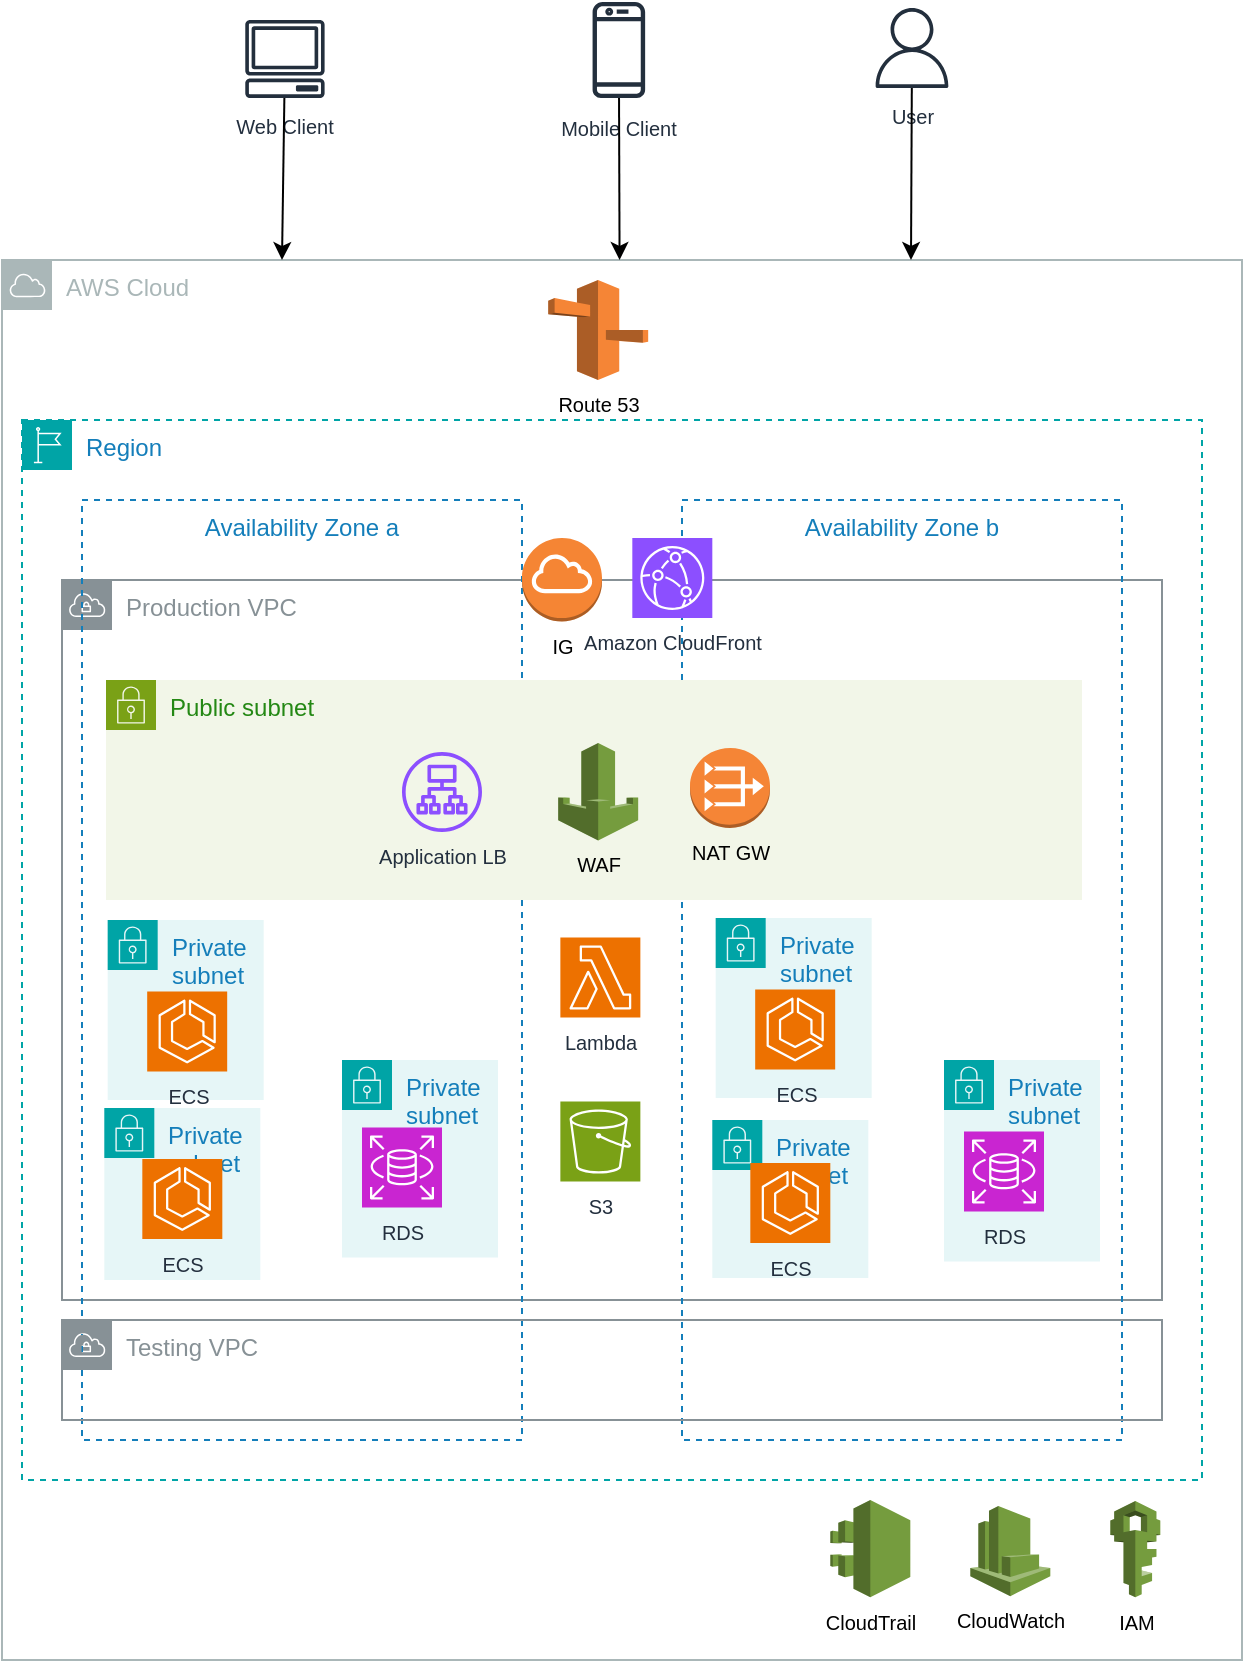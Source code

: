 <mxfile version="26.0.9" pages="2">
  <diagram name="Basic Design" id="5G_0qOwVpR6N4nbpUTHd">
    <mxGraphModel dx="857" dy="455" grid="1" gridSize="10" guides="1" tooltips="1" connect="1" arrows="1" fold="1" page="1" pageScale="1" pageWidth="827" pageHeight="1169" math="0" shadow="0">
      <root>
        <mxCell id="oNuZaTdP7KxwaS3hmppc-0" />
        <mxCell id="oNuZaTdP7KxwaS3hmppc-1" parent="oNuZaTdP7KxwaS3hmppc-0" />
        <mxCell id="oNuZaTdP7KxwaS3hmppc-39" value="AWS Cloud" style="sketch=0;outlineConnect=0;gradientColor=none;html=1;whiteSpace=wrap;fontSize=12;fontStyle=0;shape=mxgraph.aws4.group;grIcon=mxgraph.aws4.group_aws_cloud;strokeColor=#AAB7B8;fillColor=none;verticalAlign=top;align=left;spacingLeft=30;fontColor=#AAB7B8;dashed=0;" parent="oNuZaTdP7KxwaS3hmppc-1" vertex="1">
          <mxGeometry x="70" y="360" width="620" height="700" as="geometry" />
        </mxCell>
        <mxCell id="NRptelGG9SxiEdhYpK35-46" value="Production VPC" style="sketch=0;outlineConnect=0;gradientColor=none;html=1;whiteSpace=wrap;fontSize=12;fontStyle=0;shape=mxgraph.aws4.group;grIcon=mxgraph.aws4.group_vpc;strokeColor=#879196;fillColor=none;verticalAlign=top;align=left;spacingLeft=30;fontColor=#879196;dashed=0;" parent="oNuZaTdP7KxwaS3hmppc-1" vertex="1">
          <mxGeometry x="100" y="520" width="550" height="360" as="geometry" />
        </mxCell>
        <mxCell id="NRptelGG9SxiEdhYpK35-32" value="Availability Zone b" style="fillColor=none;strokeColor=#147EBA;dashed=1;verticalAlign=top;fontStyle=0;fontColor=#147EBA;whiteSpace=wrap;html=1;" parent="oNuZaTdP7KxwaS3hmppc-1" vertex="1">
          <mxGeometry x="410" y="480" width="220" height="470" as="geometry" />
        </mxCell>
        <mxCell id="NRptelGG9SxiEdhYpK35-16" value="Availability Zone a" style="fillColor=none;strokeColor=#147EBA;dashed=1;verticalAlign=top;fontStyle=0;fontColor=#147EBA;whiteSpace=wrap;html=1;" parent="oNuZaTdP7KxwaS3hmppc-1" vertex="1">
          <mxGeometry x="110" y="480" width="220" height="470" as="geometry" />
        </mxCell>
        <mxCell id="oNuZaTdP7KxwaS3hmppc-3" value="&lt;font style=&quot;font-size: 10px;&quot;&gt;Mobile Client&lt;/font&gt;" style="sketch=0;outlineConnect=0;fontColor=#232F3E;gradientColor=none;fillColor=#232F3D;strokeColor=none;dashed=0;verticalLabelPosition=bottom;verticalAlign=top;align=center;html=1;fontSize=12;fontStyle=0;aspect=fixed;pointerEvents=1;shape=mxgraph.aws4.mobile_client;" parent="oNuZaTdP7KxwaS3hmppc-1" vertex="1">
          <mxGeometry x="365.29" y="230" width="26.28" height="50" as="geometry" />
        </mxCell>
        <mxCell id="oNuZaTdP7KxwaS3hmppc-5" value="&lt;font style=&quot;font-size: 10px;&quot;&gt;User&lt;/font&gt;" style="sketch=0;outlineConnect=0;fontColor=#232F3E;gradientColor=none;fillColor=#232F3D;strokeColor=none;dashed=0;verticalLabelPosition=bottom;verticalAlign=top;align=center;html=1;fontSize=12;fontStyle=0;aspect=fixed;pointerEvents=1;shape=mxgraph.aws4.user;" parent="oNuZaTdP7KxwaS3hmppc-1" vertex="1">
          <mxGeometry x="505" y="234" width="40" height="40" as="geometry" />
        </mxCell>
        <mxCell id="oNuZaTdP7KxwaS3hmppc-6" value="&lt;font style=&quot;font-size: 10px;&quot;&gt;Web Client&lt;/font&gt;" style="sketch=0;outlineConnect=0;fontColor=#232F3E;gradientColor=none;fillColor=#232F3D;strokeColor=none;dashed=0;verticalLabelPosition=bottom;verticalAlign=top;align=center;html=1;fontSize=12;fontStyle=0;aspect=fixed;pointerEvents=1;shape=mxgraph.aws4.client;" parent="oNuZaTdP7KxwaS3hmppc-1" vertex="1">
          <mxGeometry x="191.47" y="240" width="40" height="38.98" as="geometry" />
        </mxCell>
        <mxCell id="NRptelGG9SxiEdhYpK35-13" value="Public subnet" style="points=[[0,0],[0.25,0],[0.5,0],[0.75,0],[1,0],[1,0.25],[1,0.5],[1,0.75],[1,1],[0.75,1],[0.5,1],[0.25,1],[0,1],[0,0.75],[0,0.5],[0,0.25]];outlineConnect=0;gradientColor=none;html=1;whiteSpace=wrap;fontSize=12;fontStyle=0;container=1;pointerEvents=0;collapsible=0;recursiveResize=0;shape=mxgraph.aws4.group;grIcon=mxgraph.aws4.group_security_group;grStroke=0;strokeColor=#7AA116;fillColor=#F2F6E8;verticalAlign=top;align=left;spacingLeft=30;fontColor=#248814;dashed=0;" parent="oNuZaTdP7KxwaS3hmppc-1" vertex="1">
          <mxGeometry x="122" y="570" width="488" height="110" as="geometry" />
        </mxCell>
        <mxCell id="NRptelGG9SxiEdhYpK35-11" value="Application LB" style="sketch=0;outlineConnect=0;fontColor=#232F3E;gradientColor=none;fillColor=#8C4FFF;strokeColor=none;dashed=0;verticalLabelPosition=bottom;verticalAlign=top;align=center;html=1;fontSize=10;fontStyle=0;aspect=fixed;pointerEvents=1;shape=mxgraph.aws4.application_load_balancer;" parent="NRptelGG9SxiEdhYpK35-13" vertex="1">
          <mxGeometry x="148" y="36" width="40" height="40" as="geometry" />
        </mxCell>
        <mxCell id="NRptelGG9SxiEdhYpK35-8" value="NAT GW" style="outlineConnect=0;dashed=0;verticalLabelPosition=bottom;verticalAlign=top;align=center;html=1;shape=mxgraph.aws3.vpc_nat_gateway;fillColor=#F58536;gradientColor=none;fontSize=10;" parent="NRptelGG9SxiEdhYpK35-13" vertex="1">
          <mxGeometry x="292" y="34" width="40" height="40" as="geometry" />
        </mxCell>
        <mxCell id="NRptelGG9SxiEdhYpK35-48" value="&lt;font style=&quot;font-size: 10px;&quot;&gt;Route 53&lt;/font&gt;" style="outlineConnect=0;dashed=0;verticalLabelPosition=bottom;verticalAlign=top;align=center;html=1;shape=mxgraph.aws3.route_53;fillColor=#F58536;gradientColor=none;fontSize=8;" parent="oNuZaTdP7KxwaS3hmppc-1" vertex="1">
          <mxGeometry x="343.09" y="370" width="50" height="50" as="geometry" />
        </mxCell>
        <mxCell id="NRptelGG9SxiEdhYpK35-52" value="&lt;font style=&quot;font-size: 10px;&quot;&gt;Amazon CloudFront&lt;/font&gt;" style="sketch=0;points=[[0,0,0],[0.25,0,0],[0.5,0,0],[0.75,0,0],[1,0,0],[0,1,0],[0.25,1,0],[0.5,1,0],[0.75,1,0],[1,1,0],[0,0.25,0],[0,0.5,0],[0,0.75,0],[1,0.25,0],[1,0.5,0],[1,0.75,0]];outlineConnect=0;fontColor=#232F3E;fillColor=#8C4FFF;strokeColor=#ffffff;dashed=0;verticalLabelPosition=bottom;verticalAlign=top;align=center;html=1;fontSize=8;fontStyle=0;aspect=fixed;shape=mxgraph.aws4.resourceIcon;resIcon=mxgraph.aws4.cloudfront;" parent="oNuZaTdP7KxwaS3hmppc-1" vertex="1">
          <mxGeometry x="385.16" y="499" width="40" height="40" as="geometry" />
        </mxCell>
        <mxCell id="NRptelGG9SxiEdhYpK35-54" value="Private subnet" style="points=[[0,0],[0.25,0],[0.5,0],[0.75,0],[1,0],[1,0.25],[1,0.5],[1,0.75],[1,1],[0.75,1],[0.5,1],[0.25,1],[0,1],[0,0.75],[0,0.5],[0,0.25]];outlineConnect=0;gradientColor=none;html=1;whiteSpace=wrap;fontSize=12;fontStyle=0;container=1;pointerEvents=0;collapsible=0;recursiveResize=0;shape=mxgraph.aws4.group;grIcon=mxgraph.aws4.group_security_group;grStroke=0;strokeColor=#00A4A6;fillColor=#E6F6F7;verticalAlign=top;align=left;spacingLeft=30;fontColor=#147EBA;dashed=0;" parent="oNuZaTdP7KxwaS3hmppc-1" vertex="1">
          <mxGeometry x="122.84" y="690" width="78" height="90" as="geometry" />
        </mxCell>
        <mxCell id="NRptelGG9SxiEdhYpK35-0" value="ECS" style="sketch=0;points=[[0,0,0],[0.25,0,0],[0.5,0,0],[0.75,0,0],[1,0,0],[0,1,0],[0.25,1,0],[0.5,1,0],[0.75,1,0],[1,1,0],[0,0.25,0],[0,0.5,0],[0,0.75,0],[1,0.25,0],[1,0.5,0],[1,0.75,0]];outlineConnect=0;fontColor=#232F3E;fillColor=#ED7100;strokeColor=#ffffff;dashed=0;verticalLabelPosition=bottom;verticalAlign=top;align=center;html=1;fontSize=10;fontStyle=0;aspect=fixed;shape=mxgraph.aws4.resourceIcon;resIcon=mxgraph.aws4.ecs;" parent="oNuZaTdP7KxwaS3hmppc-1" vertex="1">
          <mxGeometry x="142.59" y="725.75" width="40" height="40" as="geometry" />
        </mxCell>
        <mxCell id="NRptelGG9SxiEdhYpK35-55" value="Private subnet" style="points=[[0,0],[0.25,0],[0.5,0],[0.75,0],[1,0],[1,0.25],[1,0.5],[1,0.75],[1,1],[0.75,1],[0.5,1],[0.25,1],[0,1],[0,0.75],[0,0.5],[0,0.25]];outlineConnect=0;gradientColor=none;html=1;whiteSpace=wrap;fontSize=12;fontStyle=0;container=1;pointerEvents=0;collapsible=0;recursiveResize=0;shape=mxgraph.aws4.group;grIcon=mxgraph.aws4.group_security_group;grStroke=0;strokeColor=#00A4A6;fillColor=#E6F6F7;verticalAlign=top;align=left;spacingLeft=30;fontColor=#147EBA;dashed=0;" parent="oNuZaTdP7KxwaS3hmppc-1" vertex="1">
          <mxGeometry x="240" y="760" width="78" height="98.75" as="geometry" />
        </mxCell>
        <mxCell id="NRptelGG9SxiEdhYpK35-3" value="RDS" style="sketch=0;points=[[0,0,0],[0.25,0,0],[0.5,0,0],[0.75,0,0],[1,0,0],[0,1,0],[0.25,1,0],[0.5,1,0],[0.75,1,0],[1,1,0],[0,0.25,0],[0,0.5,0],[0,0.75,0],[1,0.25,0],[1,0.5,0],[1,0.75,0]];outlineConnect=0;fontColor=#232F3E;fillColor=#C925D1;strokeColor=#ffffff;dashed=0;verticalLabelPosition=bottom;verticalAlign=top;align=center;html=1;fontSize=10;fontStyle=0;aspect=fixed;shape=mxgraph.aws4.resourceIcon;resIcon=mxgraph.aws4.rds;" parent="oNuZaTdP7KxwaS3hmppc-1" vertex="1">
          <mxGeometry x="250" y="793.75" width="40" height="40" as="geometry" />
        </mxCell>
        <mxCell id="NRptelGG9SxiEdhYpK35-64" value="Private subnet" style="points=[[0,0],[0.25,0],[0.5,0],[0.75,0],[1,0],[1,0.25],[1,0.5],[1,0.75],[1,1],[0.75,1],[0.5,1],[0.25,1],[0,1],[0,0.75],[0,0.5],[0,0.25]];outlineConnect=0;gradientColor=none;html=1;whiteSpace=wrap;fontSize=12;fontStyle=0;container=1;pointerEvents=0;collapsible=0;recursiveResize=0;shape=mxgraph.aws4.group;grIcon=mxgraph.aws4.group_security_group;grStroke=0;strokeColor=#00A4A6;fillColor=#E6F6F7;verticalAlign=top;align=left;spacingLeft=30;fontColor=#147EBA;dashed=0;" parent="oNuZaTdP7KxwaS3hmppc-1" vertex="1">
          <mxGeometry x="541" y="760" width="78" height="100.75" as="geometry" />
        </mxCell>
        <mxCell id="NRptelGG9SxiEdhYpK35-66" value="RDS" style="sketch=0;points=[[0,0,0],[0.25,0,0],[0.5,0,0],[0.75,0,0],[1,0,0],[0,1,0],[0.25,1,0],[0.5,1,0],[0.75,1,0],[1,1,0],[0,0.25,0],[0,0.5,0],[0,0.75,0],[1,0.25,0],[1,0.5,0],[1,0.75,0]];outlineConnect=0;fontColor=#232F3E;fillColor=#C925D1;strokeColor=#ffffff;dashed=0;verticalLabelPosition=bottom;verticalAlign=top;align=center;html=1;fontSize=10;fontStyle=0;aspect=fixed;shape=mxgraph.aws4.resourceIcon;resIcon=mxgraph.aws4.rds;" parent="oNuZaTdP7KxwaS3hmppc-1" vertex="1">
          <mxGeometry x="551" y="795.75" width="40" height="40" as="geometry" />
        </mxCell>
        <mxCell id="NRptelGG9SxiEdhYpK35-67" value="S3" style="sketch=0;points=[[0,0,0],[0.25,0,0],[0.5,0,0],[0.75,0,0],[1,0,0],[0,1,0],[0.25,1,0],[0.5,1,0],[0.75,1,0],[1,1,0],[0,0.25,0],[0,0.5,0],[0,0.75,0],[1,0.25,0],[1,0.5,0],[1,0.75,0]];outlineConnect=0;fontColor=#232F3E;fillColor=#7AA116;strokeColor=#ffffff;dashed=0;verticalLabelPosition=bottom;verticalAlign=top;align=center;html=1;fontSize=10;fontStyle=0;aspect=fixed;shape=mxgraph.aws4.resourceIcon;resIcon=mxgraph.aws4.s3;" parent="oNuZaTdP7KxwaS3hmppc-1" vertex="1">
          <mxGeometry x="349.18" y="780.75" width="40" height="40" as="geometry" />
        </mxCell>
        <mxCell id="NRptelGG9SxiEdhYpK35-69" value="Lambda" style="sketch=0;points=[[0,0,0],[0.25,0,0],[0.5,0,0],[0.75,0,0],[1,0,0],[0,1,0],[0.25,1,0],[0.5,1,0],[0.75,1,0],[1,1,0],[0,0.25,0],[0,0.5,0],[0,0.75,0],[1,0.25,0],[1,0.5,0],[1,0.75,0]];outlineConnect=0;fontColor=#232F3E;fillColor=#ED7100;strokeColor=#ffffff;dashed=0;verticalLabelPosition=bottom;verticalAlign=top;align=center;html=1;fontSize=10;fontStyle=0;aspect=fixed;shape=mxgraph.aws4.resourceIcon;resIcon=mxgraph.aws4.lambda;" parent="oNuZaTdP7KxwaS3hmppc-1" vertex="1">
          <mxGeometry x="349.18" y="698.75" width="40" height="40" as="geometry" />
        </mxCell>
        <mxCell id="yqbBFRisXSYn3qcn8zqh-0" value="Region" style="points=[[0,0],[0.25,0],[0.5,0],[0.75,0],[1,0],[1,0.25],[1,0.5],[1,0.75],[1,1],[0.75,1],[0.5,1],[0.25,1],[0,1],[0,0.75],[0,0.5],[0,0.25]];outlineConnect=0;gradientColor=none;html=1;whiteSpace=wrap;fontSize=12;fontStyle=0;container=1;pointerEvents=0;collapsible=0;recursiveResize=0;shape=mxgraph.aws4.group;grIcon=mxgraph.aws4.group_region;strokeColor=#00A4A6;fillColor=none;verticalAlign=top;align=left;spacingLeft=30;fontColor=#147EBA;dashed=1;" parent="oNuZaTdP7KxwaS3hmppc-1" vertex="1">
          <mxGeometry x="80" y="440" width="590" height="530" as="geometry" />
        </mxCell>
        <mxCell id="F9K-ijbkniqQkB6aPCZD-0" value="Private subnet" style="points=[[0,0],[0.25,0],[0.5,0],[0.75,0],[1,0],[1,0.25],[1,0.5],[1,0.75],[1,1],[0.75,1],[0.5,1],[0.25,1],[0,1],[0,0.75],[0,0.5],[0,0.25]];outlineConnect=0;gradientColor=none;html=1;whiteSpace=wrap;fontSize=12;fontStyle=0;container=1;pointerEvents=0;collapsible=0;recursiveResize=0;shape=mxgraph.aws4.group;grIcon=mxgraph.aws4.group_security_group;grStroke=0;strokeColor=#00A4A6;fillColor=#E6F6F7;verticalAlign=top;align=left;spacingLeft=30;fontColor=#147EBA;dashed=0;" parent="yqbBFRisXSYn3qcn8zqh-0" vertex="1">
          <mxGeometry x="41.16" y="344" width="78" height="86" as="geometry" />
        </mxCell>
        <mxCell id="NRptelGG9SxiEdhYpK35-47" value="&lt;font style=&quot;font-size: 10px;&quot;&gt;IG&lt;/font&gt;" style="outlineConnect=0;dashed=0;verticalLabelPosition=bottom;verticalAlign=top;align=center;html=1;shape=mxgraph.aws3.internet_gateway;fillColor=#F58534;gradientColor=none;aspect=fixed;fontSize=8;" parent="yqbBFRisXSYn3qcn8zqh-0" vertex="1">
          <mxGeometry x="250" y="59" width="40" height="41.74" as="geometry" />
        </mxCell>
        <mxCell id="NRptelGG9SxiEdhYpK35-4" value="ECS" style="sketch=0;points=[[0,0,0],[0.25,0,0],[0.5,0,0],[0.75,0,0],[1,0,0],[0,1,0],[0.25,1,0],[0.5,1,0],[0.75,1,0],[1,1,0],[0,0.25,0],[0,0.5,0],[0,0.75,0],[1,0.25,0],[1,0.5,0],[1,0.75,0]];outlineConnect=0;fontColor=#232F3E;fillColor=#ED7100;strokeColor=#ffffff;dashed=0;verticalLabelPosition=bottom;verticalAlign=top;align=center;html=1;fontSize=10;fontStyle=0;aspect=fixed;shape=mxgraph.aws4.resourceIcon;resIcon=mxgraph.aws4.ecs;" parent="oNuZaTdP7KxwaS3hmppc-1" vertex="1">
          <mxGeometry x="140.16" y="809.5" width="40" height="40" as="geometry" />
        </mxCell>
        <mxCell id="F9K-ijbkniqQkB6aPCZD-1" value="Private subnet" style="points=[[0,0],[0.25,0],[0.5,0],[0.75,0],[1,0],[1,0.25],[1,0.5],[1,0.75],[1,1],[0.75,1],[0.5,1],[0.25,1],[0,1],[0,0.75],[0,0.5],[0,0.25]];outlineConnect=0;gradientColor=none;html=1;whiteSpace=wrap;fontSize=12;fontStyle=0;container=1;pointerEvents=0;collapsible=0;recursiveResize=0;shape=mxgraph.aws4.group;grIcon=mxgraph.aws4.group_security_group;grStroke=0;strokeColor=#00A4A6;fillColor=#E6F6F7;verticalAlign=top;align=left;spacingLeft=30;fontColor=#147EBA;dashed=0;" parent="oNuZaTdP7KxwaS3hmppc-1" vertex="1">
          <mxGeometry x="426.84" y="689" width="78" height="90" as="geometry" />
        </mxCell>
        <mxCell id="F9K-ijbkniqQkB6aPCZD-2" value="ECS" style="sketch=0;points=[[0,0,0],[0.25,0,0],[0.5,0,0],[0.75,0,0],[1,0,0],[0,1,0],[0.25,1,0],[0.5,1,0],[0.75,1,0],[1,1,0],[0,0.25,0],[0,0.5,0],[0,0.75,0],[1,0.25,0],[1,0.5,0],[1,0.75,0]];outlineConnect=0;fontColor=#232F3E;fillColor=#ED7100;strokeColor=#ffffff;dashed=0;verticalLabelPosition=bottom;verticalAlign=top;align=center;html=1;fontSize=10;fontStyle=0;aspect=fixed;shape=mxgraph.aws4.resourceIcon;resIcon=mxgraph.aws4.ecs;" parent="oNuZaTdP7KxwaS3hmppc-1" vertex="1">
          <mxGeometry x="446.59" y="724.75" width="40" height="40" as="geometry" />
        </mxCell>
        <mxCell id="F9K-ijbkniqQkB6aPCZD-4" value="Private subnet" style="points=[[0,0],[0.25,0],[0.5,0],[0.75,0],[1,0],[1,0.25],[1,0.5],[1,0.75],[1,1],[0.75,1],[0.5,1],[0.25,1],[0,1],[0,0.75],[0,0.5],[0,0.25]];outlineConnect=0;gradientColor=none;html=1;whiteSpace=wrap;fontSize=12;fontStyle=0;container=1;pointerEvents=0;collapsible=0;recursiveResize=0;shape=mxgraph.aws4.group;grIcon=mxgraph.aws4.group_security_group;grStroke=0;strokeColor=#00A4A6;fillColor=#E6F6F7;verticalAlign=top;align=left;spacingLeft=30;fontColor=#147EBA;dashed=0;" parent="oNuZaTdP7KxwaS3hmppc-1" vertex="1">
          <mxGeometry x="425.16" y="790" width="78" height="79" as="geometry" />
        </mxCell>
        <mxCell id="F9K-ijbkniqQkB6aPCZD-6" value="ECS" style="sketch=0;points=[[0,0,0],[0.25,0,0],[0.5,0,0],[0.75,0,0],[1,0,0],[0,1,0],[0.25,1,0],[0.5,1,0],[0.75,1,0],[1,1,0],[0,0.25,0],[0,0.5,0],[0,0.75,0],[1,0.25,0],[1,0.5,0],[1,0.75,0]];outlineConnect=0;fontColor=#232F3E;fillColor=#ED7100;strokeColor=#ffffff;dashed=0;verticalLabelPosition=bottom;verticalAlign=top;align=center;html=1;fontSize=10;fontStyle=0;aspect=fixed;shape=mxgraph.aws4.resourceIcon;resIcon=mxgraph.aws4.ecs;" parent="oNuZaTdP7KxwaS3hmppc-1" vertex="1">
          <mxGeometry x="444.16" y="811.5" width="40" height="40" as="geometry" />
        </mxCell>
        <mxCell id="t0qkh7jYwJLuSHXCFphp-0" value="WAF" style="outlineConnect=0;dashed=0;verticalLabelPosition=bottom;verticalAlign=top;align=center;html=1;shape=mxgraph.aws3.waf;fillColor=#759C3E;gradientColor=none;aspect=fixed;fontSize=10;" parent="oNuZaTdP7KxwaS3hmppc-1" vertex="1">
          <mxGeometry x="348.09" y="601.56" width="40" height="48.63" as="geometry" />
        </mxCell>
        <mxCell id="t22D1V0Hx84reCuX_KAE-0" value="IAM" style="outlineConnect=0;dashed=0;verticalLabelPosition=bottom;verticalAlign=top;align=center;html=1;shape=mxgraph.aws3.iam;fillColor=#759C3E;gradientColor=none;aspect=fixed;fontSize=10;" parent="oNuZaTdP7KxwaS3hmppc-1" vertex="1">
          <mxGeometry x="624.16" y="980.44" width="25" height="48.21" as="geometry" />
        </mxCell>
        <mxCell id="t22D1V0Hx84reCuX_KAE-2" value="CloudWatch" style="outlineConnect=0;dashed=0;verticalLabelPosition=bottom;verticalAlign=top;align=center;html=1;shape=mxgraph.aws3.cloudwatch;fillColor=#759C3E;gradientColor=none;aspect=fixed;fontSize=10;" parent="oNuZaTdP7KxwaS3hmppc-1" vertex="1">
          <mxGeometry x="554.16" y="983" width="40" height="45.09" as="geometry" />
        </mxCell>
        <mxCell id="t22D1V0Hx84reCuX_KAE-4" value="CloudTrail" style="outlineConnect=0;dashed=0;verticalLabelPosition=bottom;verticalAlign=top;align=center;html=1;shape=mxgraph.aws3.cloudtrail;fillColor=#759C3E;gradientColor=none;aspect=fixed;fontSize=10;" parent="oNuZaTdP7KxwaS3hmppc-1" vertex="1">
          <mxGeometry x="484.16" y="980" width="40" height="48.63" as="geometry" />
        </mxCell>
        <mxCell id="yqbBFRisXSYn3qcn8zqh-1" value="Testing VPC" style="sketch=0;outlineConnect=0;gradientColor=none;html=1;whiteSpace=wrap;fontSize=12;fontStyle=0;shape=mxgraph.aws4.group;grIcon=mxgraph.aws4.group_vpc;strokeColor=#879196;fillColor=none;verticalAlign=top;align=left;spacingLeft=30;fontColor=#879196;dashed=0;" parent="oNuZaTdP7KxwaS3hmppc-1" vertex="1">
          <mxGeometry x="100" y="890" width="550" height="50" as="geometry" />
        </mxCell>
        <mxCell id="mx1gqB2VCBqtOJcs2vgW-0" value="" style="endArrow=classic;html=1;rounded=0;" edge="1" parent="oNuZaTdP7KxwaS3hmppc-1" source="oNuZaTdP7KxwaS3hmppc-6" target="oNuZaTdP7KxwaS3hmppc-39">
          <mxGeometry width="50" height="50" relative="1" as="geometry">
            <mxPoint x="180" y="350" as="sourcePoint" />
            <mxPoint x="230" y="300" as="targetPoint" />
            <Array as="points">
              <mxPoint x="210" y="360" />
            </Array>
          </mxGeometry>
        </mxCell>
        <mxCell id="mx1gqB2VCBqtOJcs2vgW-1" value="" style="endArrow=classic;html=1;rounded=0;" edge="1" parent="oNuZaTdP7KxwaS3hmppc-1" source="oNuZaTdP7KxwaS3hmppc-3" target="oNuZaTdP7KxwaS3hmppc-39">
          <mxGeometry width="50" height="50" relative="1" as="geometry">
            <mxPoint x="330" y="350" as="sourcePoint" />
            <mxPoint x="380" y="300" as="targetPoint" />
          </mxGeometry>
        </mxCell>
        <mxCell id="mx1gqB2VCBqtOJcs2vgW-6" value="" style="endArrow=classic;html=1;rounded=0;" edge="1" parent="oNuZaTdP7KxwaS3hmppc-1" source="oNuZaTdP7KxwaS3hmppc-5">
          <mxGeometry width="50" height="50" relative="1" as="geometry">
            <mxPoint x="525" y="280" as="sourcePoint" />
            <mxPoint x="524.5" y="359.98" as="targetPoint" />
            <Array as="points">
              <mxPoint x="524.5" y="359.98" />
            </Array>
          </mxGeometry>
        </mxCell>
      </root>
    </mxGraphModel>
  </diagram>
  <diagram name="Detail Design" id="b-kD2nOWwqHASJdQ8WTZ">
    <mxGraphModel dx="1393" dy="740" grid="1" gridSize="10" guides="1" tooltips="1" connect="1" arrows="1" fold="1" page="1" pageScale="1" pageWidth="827" pageHeight="1169" math="0" shadow="0">
      <root>
        <mxCell id="gC3pRWRQBrtmoeh_WA6f-0" />
        <mxCell id="gC3pRWRQBrtmoeh_WA6f-1" parent="gC3pRWRQBrtmoeh_WA6f-0" />
        <mxCell id="gC3pRWRQBrtmoeh_WA6f-5" value="AWS Cloud" style="sketch=0;outlineConnect=0;gradientColor=none;html=1;whiteSpace=wrap;fontSize=12;fontStyle=0;shape=mxgraph.aws4.group;grIcon=mxgraph.aws4.group_aws_cloud;strokeColor=#AAB7B8;fillColor=none;verticalAlign=top;align=left;spacingLeft=30;fontColor=#AAB7B8;dashed=0;" vertex="1" parent="gC3pRWRQBrtmoeh_WA6f-1">
          <mxGeometry x="60" y="173" width="700" height="857" as="geometry" />
        </mxCell>
        <mxCell id="gC3pRWRQBrtmoeh_WA6f-3" value="Availability Zone a" style="fillColor=none;strokeColor=#147EBA;dashed=1;verticalAlign=top;fontStyle=0;fontColor=#147EBA;whiteSpace=wrap;html=1;" vertex="1" parent="gC3pRWRQBrtmoeh_WA6f-1">
          <mxGeometry x="110" y="283" width="220" height="637" as="geometry" />
        </mxCell>
        <mxCell id="gC3pRWRQBrtmoeh_WA6f-4" value="Production VPC" style="sketch=0;outlineConnect=0;gradientColor=none;html=1;whiteSpace=wrap;fontSize=12;fontStyle=0;shape=mxgraph.aws4.group;grIcon=mxgraph.aws4.group_vpc;strokeColor=#879196;fillColor=none;verticalAlign=top;align=left;spacingLeft=30;fontColor=#879196;dashed=0;" vertex="1" parent="gC3pRWRQBrtmoeh_WA6f-1">
          <mxGeometry x="100" y="323" width="570" height="517" as="geometry" />
        </mxCell>
        <mxCell id="gC3pRWRQBrtmoeh_WA6f-2" value="Availability Zone b" style="fillColor=none;strokeColor=#147EBA;dashed=1;verticalAlign=top;fontStyle=0;fontColor=#147EBA;whiteSpace=wrap;html=1;" vertex="1" parent="gC3pRWRQBrtmoeh_WA6f-1">
          <mxGeometry x="410" y="283" width="220" height="637" as="geometry" />
        </mxCell>
        <mxCell id="gC3pRWRQBrtmoeh_WA6f-6" value="&lt;font style=&quot;font-size: 10px;&quot;&gt;Mobile Client&lt;/font&gt;" style="sketch=0;outlineConnect=0;fontColor=#232F3E;gradientColor=none;fillColor=#232F3D;strokeColor=none;dashed=0;verticalLabelPosition=bottom;verticalAlign=top;align=center;html=1;fontSize=12;fontStyle=0;aspect=fixed;pointerEvents=1;shape=mxgraph.aws4.mobile_client;" vertex="1" parent="gC3pRWRQBrtmoeh_WA6f-1">
          <mxGeometry x="421.86" y="68" width="26.28" height="50" as="geometry" />
        </mxCell>
        <mxCell id="gC3pRWRQBrtmoeh_WA6f-7" value="&lt;font style=&quot;font-size: 10px;&quot;&gt;User&lt;/font&gt;" style="sketch=0;outlineConnect=0;fontColor=#232F3E;gradientColor=none;fillColor=#232F3D;strokeColor=none;dashed=0;verticalLabelPosition=bottom;verticalAlign=top;align=center;html=1;fontSize=12;fontStyle=0;aspect=fixed;pointerEvents=1;shape=mxgraph.aws4.user;" vertex="1" parent="gC3pRWRQBrtmoeh_WA6f-1">
          <mxGeometry x="511" y="73" width="40" height="40" as="geometry" />
        </mxCell>
        <mxCell id="gC3pRWRQBrtmoeh_WA6f-8" value="&lt;font style=&quot;font-size: 10px;&quot;&gt;Web Client&lt;/font&gt;" style="sketch=0;outlineConnect=0;fontColor=#232F3E;gradientColor=none;fillColor=#232F3D;strokeColor=none;dashed=0;verticalLabelPosition=bottom;verticalAlign=top;align=center;html=1;fontSize=12;fontStyle=0;aspect=fixed;pointerEvents=1;shape=mxgraph.aws4.client;" vertex="1" parent="gC3pRWRQBrtmoeh_WA6f-1">
          <mxGeometry x="299" y="79.02" width="40" height="38.98" as="geometry" />
        </mxCell>
        <mxCell id="gC3pRWRQBrtmoeh_WA6f-12" style="edgeStyle=orthogonalEdgeStyle;rounded=0;orthogonalLoop=1;jettySize=auto;html=1;entryX=0.5;entryY=0;entryDx=0;entryDy=0;entryPerimeter=0;" edge="1" parent="gC3pRWRQBrtmoeh_WA6f-1" source="gC3pRWRQBrtmoeh_WA6f-7" target="gC3pRWRQBrtmoeh_WA6f-19">
          <mxGeometry relative="1" as="geometry">
            <mxPoint x="540" y="203" as="targetPoint" />
            <Array as="points">
              <mxPoint x="530" y="243" />
              <mxPoint x="400" y="243" />
            </Array>
            <mxPoint x="540" y="153" as="sourcePoint" />
          </mxGeometry>
        </mxCell>
        <mxCell id="c4jT5kLYIAUny72i_QD4-25" style="edgeStyle=orthogonalEdgeStyle;rounded=0;orthogonalLoop=1;jettySize=auto;html=1;" edge="1" parent="gC3pRWRQBrtmoeh_WA6f-1" source="gC3pRWRQBrtmoeh_WA6f-23" target="gC3pRWRQBrtmoeh_WA6f-34">
          <mxGeometry relative="1" as="geometry" />
        </mxCell>
        <mxCell id="gC3pRWRQBrtmoeh_WA6f-23" value="&lt;font style=&quot;font-size: 10px;&quot;&gt;Amazon&amp;nbsp;&lt;/font&gt;&lt;div&gt;&lt;font style=&quot;font-size: 10px;&quot;&gt;CloudFront&lt;/font&gt;&lt;/div&gt;" style="sketch=0;points=[[0,0,0],[0.25,0,0],[0.5,0,0],[0.75,0,0],[1,0,0],[0,1,0],[0.25,1,0],[0.5,1,0],[0.75,1,0],[1,1,0],[0,0.25,0],[0,0.5,0],[0,0.75,0],[1,0.25,0],[1,0.5,0],[1,0.75,0]];outlineConnect=0;fontColor=#232F3E;fillColor=#8C4FFF;strokeColor=#ffffff;dashed=0;verticalLabelPosition=bottom;verticalAlign=top;align=center;html=1;fontSize=8;fontStyle=0;aspect=fixed;shape=mxgraph.aws4.resourceIcon;resIcon=mxgraph.aws4.cloudfront;" vertex="1" parent="gC3pRWRQBrtmoeh_WA6f-1">
          <mxGeometry x="692.0" y="193" width="40" height="40" as="geometry" />
        </mxCell>
        <mxCell id="R5-E7bXyrzcWkTDUfUbq-0" value="Public subnet" style="points=[[0,0],[0.25,0],[0.5,0],[0.75,0],[1,0],[1,0.25],[1,0.5],[1,0.75],[1,1],[0.75,1],[0.5,1],[0.25,1],[0,1],[0,0.75],[0,0.5],[0,0.25]];outlineConnect=0;gradientColor=none;html=1;whiteSpace=wrap;fontSize=12;fontStyle=0;container=1;pointerEvents=0;collapsible=0;recursiveResize=0;shape=mxgraph.aws4.group;grIcon=mxgraph.aws4.group_security_group;grStroke=0;strokeColor=#7AA116;fillColor=#F2F6E8;verticalAlign=top;align=left;spacingLeft=30;fontColor=#248814;dashed=0;" vertex="1" parent="gC3pRWRQBrtmoeh_WA6f-1">
          <mxGeometry x="129" y="363" width="491" height="130" as="geometry" />
        </mxCell>
        <mxCell id="gC3pRWRQBrtmoeh_WA6f-25" value="Private subnet" style="points=[[0,0],[0.25,0],[0.5,0],[0.75,0],[1,0],[1,0.25],[1,0.5],[1,0.75],[1,1],[0.75,1],[0.5,1],[0.25,1],[0,1],[0,0.75],[0,0.5],[0,0.25]];outlineConnect=0;gradientColor=none;html=1;whiteSpace=wrap;fontSize=12;fontStyle=0;container=1;pointerEvents=0;collapsible=0;recursiveResize=0;shape=mxgraph.aws4.group;grIcon=mxgraph.aws4.group_security_group;grStroke=0;strokeColor=#00A4A6;fillColor=#E6F6F7;verticalAlign=top;align=left;spacingLeft=30;fontColor=#147EBA;dashed=0;" vertex="1" parent="gC3pRWRQBrtmoeh_WA6f-1">
          <mxGeometry x="170" y="513" width="140" height="90" as="geometry" />
        </mxCell>
        <mxCell id="gC3pRWRQBrtmoeh_WA6f-34" value="&lt;font style=&quot;font-size: 10px;&quot;&gt;S3&lt;/font&gt;" style="sketch=0;points=[[0,0,0],[0.25,0,0],[0.5,0,0],[0.75,0,0],[1,0,0],[0,1,0],[0.25,1,0],[0.5,1,0],[0.75,1,0],[1,1,0],[0,0.25,0],[0,0.5,0],[0,0.75,0],[1,0.25,0],[1,0.5,0],[1,0.75,0]];outlineConnect=0;fontColor=#232F3E;fillColor=#7AA116;strokeColor=#ffffff;dashed=0;verticalLabelPosition=bottom;verticalAlign=top;align=center;html=1;fontSize=12;fontStyle=0;aspect=fixed;shape=mxgraph.aws4.resourceIcon;resIcon=mxgraph.aws4.s3;" vertex="1" parent="gC3pRWRQBrtmoeh_WA6f-1">
          <mxGeometry x="693" y="542" width="40" height="40" as="geometry" />
        </mxCell>
        <mxCell id="gC3pRWRQBrtmoeh_WA6f-38" value="Region" style="points=[[0,0],[0.25,0],[0.5,0],[0.75,0],[1,0],[1,0.25],[1,0.5],[1,0.75],[1,1],[0.75,1],[0.5,1],[0.25,1],[0,1],[0,0.75],[0,0.5],[0,0.25]];outlineConnect=0;gradientColor=none;html=1;whiteSpace=wrap;fontSize=12;fontStyle=0;container=1;pointerEvents=0;collapsible=0;recursiveResize=0;shape=mxgraph.aws4.group;grIcon=mxgraph.aws4.group_region;strokeColor=#00A4A6;fillColor=none;verticalAlign=top;align=left;spacingLeft=30;fontColor=#147EBA;dashed=1;" vertex="1" parent="gC3pRWRQBrtmoeh_WA6f-1">
          <mxGeometry x="80" y="253" width="660" height="687" as="geometry" />
        </mxCell>
        <mxCell id="gC3pRWRQBrtmoeh_WA6f-40" value="Private subnet" style="points=[[0,0],[0.25,0],[0.5,0],[0.75,0],[1,0],[1,0.25],[1,0.5],[1,0.75],[1,1],[0.75,1],[0.5,1],[0.25,1],[0,1],[0,0.75],[0,0.5],[0,0.25]];outlineConnect=0;gradientColor=none;html=1;whiteSpace=wrap;fontSize=12;fontStyle=0;container=1;pointerEvents=0;collapsible=0;recursiveResize=0;shape=mxgraph.aws4.group;grIcon=mxgraph.aws4.group_security_group;grStroke=0;strokeColor=#00A4A6;fillColor=#E6F6F7;verticalAlign=top;align=left;spacingLeft=30;fontColor=#147EBA;dashed=0;" vertex="1" parent="gC3pRWRQBrtmoeh_WA6f-38">
          <mxGeometry x="90" y="378.87" width="140.16" height="90" as="geometry" />
        </mxCell>
        <mxCell id="-_DuIp1jHnHVtXz94Fdv-8" value="" style="endArrow=classic;html=1;rounded=0;dashed=1;" edge="1" parent="gC3pRWRQBrtmoeh_WA6f-40">
          <mxGeometry width="50" height="50" relative="1" as="geometry">
            <mxPoint x="-20" y="51.13" as="sourcePoint" />
            <mxPoint y="51.13" as="targetPoint" />
          </mxGeometry>
        </mxCell>
        <mxCell id="gC3pRWRQBrtmoeh_WA6f-26" value="&lt;font style=&quot;font-size: 10px;&quot;&gt;ECS&lt;/font&gt;" style="sketch=0;points=[[0,0,0],[0.25,0,0],[0.5,0,0],[0.75,0,0],[1,0,0],[0,1,0],[0.25,1,0],[0.5,1,0],[0.75,1,0],[1,1,0],[0,0.25,0],[0,0.5,0],[0,0.75,0],[1,0.25,0],[1,0.5,0],[1,0.75,0]];outlineConnect=0;fontColor=#232F3E;fillColor=#ED7100;strokeColor=#ffffff;dashed=0;verticalLabelPosition=bottom;verticalAlign=top;align=center;html=1;fontSize=12;fontStyle=0;aspect=fixed;shape=mxgraph.aws4.resourceIcon;resIcon=mxgraph.aws4.ecs;" vertex="1" parent="gC3pRWRQBrtmoeh_WA6f-38">
          <mxGeometry x="180" y="297.87" width="40" height="40" as="geometry" />
        </mxCell>
        <mxCell id="gC3pRWRQBrtmoeh_WA6f-28" value="Private subnet" style="points=[[0,0],[0.25,0],[0.5,0],[0.75,0],[1,0],[1,0.25],[1,0.5],[1,0.75],[1,1],[0.75,1],[0.5,1],[0.25,1],[0,1],[0,0.75],[0,0.5],[0,0.25]];outlineConnect=0;gradientColor=none;html=1;whiteSpace=wrap;fontSize=12;fontStyle=0;container=1;pointerEvents=0;collapsible=0;recursiveResize=0;shape=mxgraph.aws4.group;grIcon=mxgraph.aws4.group_security_group;grStroke=0;strokeColor=#00A4A6;fillColor=#E6F6F7;verticalAlign=top;align=left;spacingLeft=30;fontColor=#147EBA;dashed=0;" vertex="1" parent="gC3pRWRQBrtmoeh_WA6f-38">
          <mxGeometry x="90" y="488.87" width="141.16" height="90" as="geometry" />
        </mxCell>
        <mxCell id="c4jT5kLYIAUny72i_QD4-12" value="" style="edgeStyle=orthogonalEdgeStyle;rounded=0;orthogonalLoop=1;jettySize=auto;html=1;entryX=0.5;entryY=0;entryDx=0;entryDy=0;entryPerimeter=0;" edge="1" parent="gC3pRWRQBrtmoeh_WA6f-38" source="gC3pRWRQBrtmoeh_WA6f-16" target="gC3pRWRQBrtmoeh_WA6f-26">
          <mxGeometry relative="1" as="geometry">
            <Array as="points">
              <mxPoint x="289" y="240" />
              <mxPoint x="200" y="240" />
            </Array>
          </mxGeometry>
        </mxCell>
        <mxCell id="gC3pRWRQBrtmoeh_WA6f-36" value="&lt;font style=&quot;font-size: 10px;&quot;&gt;Lambda&lt;/font&gt;" style="sketch=0;points=[[0,0,0],[0.25,0,0],[0.5,0,0],[0.75,0,0],[1,0,0],[0,1,0],[0.25,1,0],[0.5,1,0],[0.75,1,0],[1,1,0],[0,0.25,0],[0,0.5,0],[0,0.75,0],[1,0.25,0],[1,0.5,0],[1,0.75,0]];outlineConnect=0;fontColor=#232F3E;fillColor=#ED7100;strokeColor=#ffffff;dashed=0;verticalLabelPosition=bottom;verticalAlign=top;align=center;html=1;fontSize=12;fontStyle=0;aspect=fixed;shape=mxgraph.aws4.resourceIcon;resIcon=mxgraph.aws4.lambda;" vertex="1" parent="gC3pRWRQBrtmoeh_WA6f-38">
          <mxGeometry x="270" y="290" width="40" height="40" as="geometry" />
        </mxCell>
        <mxCell id="gC3pRWRQBrtmoeh_WA6f-19" value="&lt;font style=&quot;font-size: 10px;&quot;&gt;IG&lt;/font&gt;" style="outlineConnect=0;dashed=0;verticalLabelPosition=bottom;verticalAlign=top;align=center;html=1;shape=mxgraph.aws3.internet_gateway;fillColor=#F58534;gradientColor=none;aspect=fixed;fontSize=8;" vertex="1" parent="gC3pRWRQBrtmoeh_WA6f-38">
          <mxGeometry x="300" y="50" width="40" height="41.74" as="geometry" />
        </mxCell>
        <mxCell id="-_DuIp1jHnHVtXz94Fdv-2" style="edgeStyle=orthogonalEdgeStyle;rounded=0;orthogonalLoop=1;jettySize=auto;html=1;entryX=0.5;entryY=0;entryDx=0;entryDy=0;entryPerimeter=0;dashed=1;" edge="1" parent="gC3pRWRQBrtmoeh_WA6f-38" target="-_DuIp1jHnHVtXz94Fdv-1">
          <mxGeometry relative="1" as="geometry">
            <mxPoint x="320" y="130" as="sourcePoint" />
            <Array as="points">
              <mxPoint x="70" y="130" />
            </Array>
          </mxGeometry>
        </mxCell>
        <mxCell id="-_DuIp1jHnHVtXz94Fdv-7" value="" style="endArrow=classic;html=1;rounded=0;exitX=0.5;exitY=1;exitDx=0;exitDy=0;exitPerimeter=0;dashed=1;" edge="1" parent="gC3pRWRQBrtmoeh_WA6f-38" source="-_DuIp1jHnHVtXz94Fdv-1" target="gC3pRWRQBrtmoeh_WA6f-28">
          <mxGeometry width="50" height="50" relative="1" as="geometry">
            <mxPoint x="30" y="460" as="sourcePoint" />
            <mxPoint x="80" y="410" as="targetPoint" />
            <Array as="points">
              <mxPoint x="70" y="534" />
            </Array>
          </mxGeometry>
        </mxCell>
        <mxCell id="gC3pRWRQBrtmoeh_WA6f-16" value="&lt;font style=&quot;font-size: 10px;&quot;&gt;Application LB&lt;/font&gt;" style="sketch=0;outlineConnect=0;fontColor=#232F3E;gradientColor=none;fillColor=#8C4FFF;strokeColor=none;dashed=0;verticalLabelPosition=bottom;verticalAlign=top;align=center;html=1;fontSize=12;fontStyle=0;aspect=fixed;pointerEvents=1;shape=mxgraph.aws4.application_load_balancer;" vertex="1" parent="gC3pRWRQBrtmoeh_WA6f-38">
          <mxGeometry x="270" y="167.87" width="40" height="40" as="geometry" />
        </mxCell>
        <mxCell id="-_DuIp1jHnHVtXz94Fdv-0" value="&lt;font style=&quot;font-size: 10px;&quot;&gt;NAT GW&lt;/font&gt;" style="outlineConnect=0;dashed=0;verticalLabelPosition=bottom;verticalAlign=top;align=center;html=1;shape=mxgraph.aws3.vpc_nat_gateway;fillColor=#F58536;gradientColor=none;" vertex="1" parent="gC3pRWRQBrtmoeh_WA6f-38">
          <mxGeometry x="490" y="155" width="40" height="40" as="geometry" />
        </mxCell>
        <mxCell id="-_DuIp1jHnHVtXz94Fdv-1" value="&lt;font style=&quot;font-size: 10px;&quot;&gt;NAT GW&lt;/font&gt;" style="outlineConnect=0;dashed=0;verticalLabelPosition=bottom;verticalAlign=top;align=center;html=1;shape=mxgraph.aws3.vpc_nat_gateway;fillColor=#F58536;gradientColor=none;" vertex="1" parent="gC3pRWRQBrtmoeh_WA6f-38">
          <mxGeometry x="50" y="158.87" width="40" height="40" as="geometry" />
        </mxCell>
        <mxCell id="d7GGjO82PSVsw8Ra-hS1-1" style="edgeStyle=orthogonalEdgeStyle;rounded=0;orthogonalLoop=1;jettySize=auto;html=1;" edge="1" parent="gC3pRWRQBrtmoeh_WA6f-38" source="gC3pRWRQBrtmoeh_WA6f-50" target="gC3pRWRQBrtmoeh_WA6f-16">
          <mxGeometry relative="1" as="geometry" />
        </mxCell>
        <mxCell id="gC3pRWRQBrtmoeh_WA6f-50" value="&lt;font style=&quot;font-size: 10px;&quot;&gt;WAF&lt;/font&gt;" style="outlineConnect=0;dashed=0;verticalLabelPosition=bottom;verticalAlign=top;align=center;html=1;shape=mxgraph.aws3.waf;fillColor=#759C3E;gradientColor=none;aspect=fixed;" vertex="1" parent="gC3pRWRQBrtmoeh_WA6f-38">
          <mxGeometry x="270" y="91.74" width="40" height="48.63" as="geometry" />
        </mxCell>
        <mxCell id="kvPwELvMFlcFyS21F46v-0" value="Testing VPC" style="sketch=0;outlineConnect=0;gradientColor=none;html=1;whiteSpace=wrap;fontSize=12;fontStyle=0;shape=mxgraph.aws4.group;grIcon=mxgraph.aws4.group_vpc;strokeColor=#879196;fillColor=none;verticalAlign=top;align=left;spacingLeft=30;fontColor=#879196;dashed=0;" vertex="1" parent="gC3pRWRQBrtmoeh_WA6f-38">
          <mxGeometry x="20" y="597" width="570" height="50" as="geometry" />
        </mxCell>
        <mxCell id="gC3pRWRQBrtmoeh_WA6f-43" value="&lt;font style=&quot;font-size: 10px;&quot;&gt;ECS&lt;/font&gt;" style="sketch=0;points=[[0,0,0],[0.25,0,0],[0.5,0,0],[0.75,0,0],[1,0,0],[0,1,0],[0.25,1,0],[0.5,1,0],[0.75,1,0],[1,1,0],[0,0.25,0],[0,0.5,0],[0,0.75,0],[1,0.25,0],[1,0.5,0],[1,0.75,0]];outlineConnect=0;fontColor=#232F3E;fillColor=#ED7100;strokeColor=#ffffff;dashed=0;verticalLabelPosition=bottom;verticalAlign=top;align=center;html=1;fontSize=12;fontStyle=0;aspect=fixed;shape=mxgraph.aws4.resourceIcon;resIcon=mxgraph.aws4.ecs;" vertex="1" parent="gC3pRWRQBrtmoeh_WA6f-1">
          <mxGeometry x="259.47" y="647.5" width="40" height="40" as="geometry" />
        </mxCell>
        <mxCell id="gC3pRWRQBrtmoeh_WA6f-52" value="&lt;font style=&quot;font-size: 10px;&quot;&gt;IAM&lt;/font&gt;" style="outlineConnect=0;dashed=0;verticalLabelPosition=bottom;verticalAlign=top;align=center;html=1;shape=mxgraph.aws3.iam;fillColor=#759C3E;gradientColor=none;aspect=fixed;" vertex="1" parent="gC3pRWRQBrtmoeh_WA6f-1">
          <mxGeometry x="713" y="950.44" width="25" height="48.21" as="geometry" />
        </mxCell>
        <mxCell id="gC3pRWRQBrtmoeh_WA6f-54" value="&lt;font style=&quot;font-size: 10px;&quot;&gt;CloudWatch&lt;/font&gt;" style="outlineConnect=0;dashed=0;verticalLabelPosition=bottom;verticalAlign=top;align=center;html=1;shape=mxgraph.aws3.cloudwatch;fillColor=#759C3E;gradientColor=none;aspect=fixed;" vertex="1" parent="gC3pRWRQBrtmoeh_WA6f-1">
          <mxGeometry x="643" y="952" width="40" height="45.09" as="geometry" />
        </mxCell>
        <mxCell id="gC3pRWRQBrtmoeh_WA6f-56" value="&lt;font style=&quot;font-size: 10px;&quot;&gt;CloudTrail&lt;/font&gt;" style="outlineConnect=0;dashed=0;verticalLabelPosition=bottom;verticalAlign=top;align=center;html=1;shape=mxgraph.aws3.cloudtrail;fillColor=#759C3E;gradientColor=none;aspect=fixed;" vertex="1" parent="gC3pRWRQBrtmoeh_WA6f-1">
          <mxGeometry x="573" y="948" width="40" height="48.63" as="geometry" />
        </mxCell>
        <mxCell id="gC3pRWRQBrtmoeh_WA6f-30" value="&lt;font style=&quot;font-size: 10px;&quot;&gt;RDS&lt;/font&gt;" style="sketch=0;points=[[0,0,0],[0.25,0,0],[0.5,0,0],[0.75,0,0],[1,0,0],[0,1,0],[0.25,1,0],[0.5,1,0],[0.75,1,0],[1,1,0],[0,0.25,0],[0,0.5,0],[0,0.75,0],[1,0.25,0],[1,0.5,0],[1,0.75,0]];outlineConnect=0;fontColor=#232F3E;fillColor=#C925D1;strokeColor=#ffffff;dashed=0;verticalLabelPosition=bottom;verticalAlign=top;align=center;html=1;fontSize=12;fontStyle=0;aspect=fixed;shape=mxgraph.aws4.resourceIcon;resIcon=mxgraph.aws4.rds;" vertex="1" parent="gC3pRWRQBrtmoeh_WA6f-1">
          <mxGeometry x="259" y="762" width="40" height="40" as="geometry" />
        </mxCell>
        <mxCell id="c4jT5kLYIAUny72i_QD4-6" value="Private subnet" style="points=[[0,0],[0.25,0],[0.5,0],[0.75,0],[1,0],[1,0.25],[1,0.5],[1,0.75],[1,1],[0.75,1],[0.5,1],[0.25,1],[0,1],[0,0.75],[0,0.5],[0,0.25]];outlineConnect=0;gradientColor=none;html=1;whiteSpace=wrap;fontSize=12;fontStyle=0;container=1;pointerEvents=0;collapsible=0;recursiveResize=0;shape=mxgraph.aws4.group;grIcon=mxgraph.aws4.group_security_group;grStroke=0;strokeColor=#00A4A6;fillColor=#E6F6F7;verticalAlign=top;align=left;spacingLeft=30;fontColor=#147EBA;dashed=0;" vertex="1" parent="gC3pRWRQBrtmoeh_WA6f-1">
          <mxGeometry x="428" y="513" width="140" height="90" as="geometry" />
        </mxCell>
        <mxCell id="c4jT5kLYIAUny72i_QD4-7" value="Private subnet" style="points=[[0,0],[0.25,0],[0.5,0],[0.75,0],[1,0],[1,0.25],[1,0.5],[1,0.75],[1,1],[0.75,1],[0.5,1],[0.25,1],[0,1],[0,0.75],[0,0.5],[0,0.25]];outlineConnect=0;gradientColor=none;html=1;whiteSpace=wrap;fontSize=12;fontStyle=0;container=1;pointerEvents=0;collapsible=0;recursiveResize=0;shape=mxgraph.aws4.group;grIcon=mxgraph.aws4.group_security_group;grStroke=0;strokeColor=#00A4A6;fillColor=#E6F6F7;verticalAlign=top;align=left;spacingLeft=30;fontColor=#147EBA;dashed=0;" vertex="1" parent="gC3pRWRQBrtmoeh_WA6f-1">
          <mxGeometry x="428.16" y="623" width="140" height="90" as="geometry" />
        </mxCell>
        <mxCell id="c4jT5kLYIAUny72i_QD4-8" value="&lt;font style=&quot;font-size: 10px;&quot;&gt;ECS&lt;/font&gt;" style="sketch=0;points=[[0,0,0],[0.25,0,0],[0.5,0,0],[0.75,0,0],[1,0,0],[0,1,0],[0.25,1,0],[0.5,1,0],[0.75,1,0],[1,1,0],[0,0.25,0],[0,0.5,0],[0,0.75,0],[1,0.25,0],[1,0.5,0],[1,0.75,0]];outlineConnect=0;fontColor=#232F3E;fillColor=#ED7100;strokeColor=#ffffff;dashed=0;verticalLabelPosition=bottom;verticalAlign=top;align=center;html=1;fontSize=12;fontStyle=0;aspect=fixed;shape=mxgraph.aws4.resourceIcon;resIcon=mxgraph.aws4.ecs;" vertex="1" parent="gC3pRWRQBrtmoeh_WA6f-1">
          <mxGeometry x="458" y="542" width="40" height="40" as="geometry" />
        </mxCell>
        <mxCell id="c4jT5kLYIAUny72i_QD4-9" value="Private subnet" style="points=[[0,0],[0.25,0],[0.5,0],[0.75,0],[1,0],[1,0.25],[1,0.5],[1,0.75],[1,1],[0.75,1],[0.5,1],[0.25,1],[0,1],[0,0.75],[0,0.5],[0,0.25]];outlineConnect=0;gradientColor=none;html=1;whiteSpace=wrap;fontSize=12;fontStyle=0;container=1;pointerEvents=0;collapsible=0;recursiveResize=0;shape=mxgraph.aws4.group;grIcon=mxgraph.aws4.group_security_group;grStroke=0;strokeColor=#00A4A6;fillColor=#E6F6F7;verticalAlign=top;align=left;spacingLeft=30;fontColor=#147EBA;dashed=0;" vertex="1" parent="gC3pRWRQBrtmoeh_WA6f-1">
          <mxGeometry x="429.16" y="733" width="140" height="90" as="geometry" />
        </mxCell>
        <mxCell id="c4jT5kLYIAUny72i_QD4-10" value="&lt;font style=&quot;font-size: 10px;&quot;&gt;ECS&lt;/font&gt;" style="sketch=0;points=[[0,0,0],[0.25,0,0],[0.5,0,0],[0.75,0,0],[1,0,0],[0,1,0],[0.25,1,0],[0.5,1,0],[0.75,1,0],[1,1,0],[0,0.25,0],[0,0.5,0],[0,0.75,0],[1,0.25,0],[1,0.5,0],[1,0.75,0]];outlineConnect=0;fontColor=#232F3E;fillColor=#ED7100;strokeColor=#ffffff;dashed=0;verticalLabelPosition=bottom;verticalAlign=top;align=center;html=1;fontSize=12;fontStyle=0;aspect=fixed;shape=mxgraph.aws4.resourceIcon;resIcon=mxgraph.aws4.ecs;" vertex="1" parent="gC3pRWRQBrtmoeh_WA6f-1">
          <mxGeometry x="457.47" y="647.5" width="40" height="40" as="geometry" />
        </mxCell>
        <mxCell id="c4jT5kLYIAUny72i_QD4-11" value="&lt;font style=&quot;font-size: 10px;&quot;&gt;RDS&lt;/font&gt;" style="sketch=0;points=[[0,0,0],[0.25,0,0],[0.5,0,0],[0.75,0,0],[1,0,0],[0,1,0],[0.25,1,0],[0.5,1,0],[0.75,1,0],[1,1,0],[0,0.25,0],[0,0.5,0],[0,0.75,0],[1,0.25,0],[1,0.5,0],[1,0.75,0]];outlineConnect=0;fontColor=#232F3E;fillColor=#C925D1;strokeColor=#ffffff;dashed=0;verticalLabelPosition=bottom;verticalAlign=top;align=center;html=1;fontSize=12;fontStyle=0;aspect=fixed;shape=mxgraph.aws4.resourceIcon;resIcon=mxgraph.aws4.rds;" vertex="1" parent="gC3pRWRQBrtmoeh_WA6f-1">
          <mxGeometry x="457" y="762" width="40" height="40" as="geometry" />
        </mxCell>
        <mxCell id="c4jT5kLYIAUny72i_QD4-13" value="" style="endArrow=classic;html=1;rounded=0;entryX=0.5;entryY=0;entryDx=0;entryDy=0;entryPerimeter=0;" edge="1" parent="gC3pRWRQBrtmoeh_WA6f-1" target="c4jT5kLYIAUny72i_QD4-8">
          <mxGeometry width="50" height="50" relative="1" as="geometry">
            <mxPoint x="370" y="493" as="sourcePoint" />
            <mxPoint x="280" y="543" as="targetPoint" />
            <Array as="points">
              <mxPoint x="478" y="493" />
            </Array>
          </mxGeometry>
        </mxCell>
        <mxCell id="c4jT5kLYIAUny72i_QD4-14" style="edgeStyle=orthogonalEdgeStyle;rounded=0;orthogonalLoop=1;jettySize=auto;html=1;" edge="1" parent="gC3pRWRQBrtmoeh_WA6f-1" source="gC3pRWRQBrtmoeh_WA6f-26" target="gC3pRWRQBrtmoeh_WA6f-43">
          <mxGeometry relative="1" as="geometry" />
        </mxCell>
        <mxCell id="c4jT5kLYIAUny72i_QD4-15" style="edgeStyle=orthogonalEdgeStyle;rounded=0;orthogonalLoop=1;jettySize=auto;html=1;entryX=0.5;entryY=0;entryDx=0;entryDy=0;entryPerimeter=0;" edge="1" parent="gC3pRWRQBrtmoeh_WA6f-1" source="c4jT5kLYIAUny72i_QD4-8" target="c4jT5kLYIAUny72i_QD4-10">
          <mxGeometry relative="1" as="geometry" />
        </mxCell>
        <mxCell id="c4jT5kLYIAUny72i_QD4-16" style="edgeStyle=orthogonalEdgeStyle;rounded=0;orthogonalLoop=1;jettySize=auto;html=1;entryX=0.5;entryY=0;entryDx=0;entryDy=0;entryPerimeter=0;" edge="1" parent="gC3pRWRQBrtmoeh_WA6f-1" source="gC3pRWRQBrtmoeh_WA6f-43" target="gC3pRWRQBrtmoeh_WA6f-30">
          <mxGeometry relative="1" as="geometry" />
        </mxCell>
        <mxCell id="c4jT5kLYIAUny72i_QD4-17" style="edgeStyle=orthogonalEdgeStyle;rounded=0;orthogonalLoop=1;jettySize=auto;html=1;entryX=0.5;entryY=0;entryDx=0;entryDy=0;entryPerimeter=0;" edge="1" parent="gC3pRWRQBrtmoeh_WA6f-1" source="c4jT5kLYIAUny72i_QD4-10" target="c4jT5kLYIAUny72i_QD4-11">
          <mxGeometry relative="1" as="geometry" />
        </mxCell>
        <mxCell id="c4jT5kLYIAUny72i_QD4-24" style="edgeStyle=orthogonalEdgeStyle;rounded=0;orthogonalLoop=1;jettySize=auto;html=1;" edge="1" parent="gC3pRWRQBrtmoeh_WA6f-1" source="gC3pRWRQBrtmoeh_WA6f-20">
          <mxGeometry relative="1" as="geometry">
            <mxPoint x="370" y="343" as="targetPoint" />
          </mxGeometry>
        </mxCell>
        <mxCell id="gC3pRWRQBrtmoeh_WA6f-20" value="&lt;font style=&quot;font-size: 10px;&quot;&gt;Route53&lt;/font&gt;" style="outlineConnect=0;dashed=0;verticalLabelPosition=bottom;verticalAlign=top;align=center;html=1;shape=mxgraph.aws3.route_53;fillColor=#F58536;gradientColor=none;fontSize=8;" vertex="1" parent="gC3pRWRQBrtmoeh_WA6f-1">
          <mxGeometry x="345" y="183" width="50" height="50" as="geometry" />
        </mxCell>
        <mxCell id="c4jT5kLYIAUny72i_QD4-22" value="" style="endArrow=none;html=1;rounded=0;" edge="1" parent="gC3pRWRQBrtmoeh_WA6f-1" source="gC3pRWRQBrtmoeh_WA6f-8" target="gC3pRWRQBrtmoeh_WA6f-6">
          <mxGeometry width="50" height="50" relative="1" as="geometry">
            <mxPoint x="275.078" y="93.0" as="sourcePoint" />
            <mxPoint x="411.848" y="92.009" as="targetPoint" />
            <Array as="points">
              <mxPoint x="319" y="149" />
              <mxPoint x="435" y="149" />
            </Array>
          </mxGeometry>
        </mxCell>
        <mxCell id="c4jT5kLYIAUny72i_QD4-23" value="" style="endArrow=classic;html=1;rounded=0;entryX=0.5;entryY=0;entryDx=0;entryDy=0;entryPerimeter=0;" edge="1" parent="gC3pRWRQBrtmoeh_WA6f-1" target="gC3pRWRQBrtmoeh_WA6f-20">
          <mxGeometry width="50" height="50" relative="1" as="geometry">
            <mxPoint x="370" y="153" as="sourcePoint" />
            <mxPoint x="320" y="123" as="targetPoint" />
          </mxGeometry>
        </mxCell>
        <mxCell id="c4jT5kLYIAUny72i_QD4-28" style="edgeStyle=orthogonalEdgeStyle;rounded=0;orthogonalLoop=1;jettySize=auto;html=1;entryX=0;entryY=0.5;entryDx=0;entryDy=0;entryPerimeter=0;" edge="1" parent="gC3pRWRQBrtmoeh_WA6f-1" source="c4jT5kLYIAUny72i_QD4-8" target="gC3pRWRQBrtmoeh_WA6f-34">
          <mxGeometry relative="1" as="geometry" />
        </mxCell>
        <mxCell id="-_DuIp1jHnHVtXz94Fdv-9" value="" style="endArrow=classic;html=1;rounded=0;dashed=1;" edge="1" parent="gC3pRWRQBrtmoeh_WA6f-1">
          <mxGeometry width="50" height="50" relative="1" as="geometry">
            <mxPoint x="151" y="558" as="sourcePoint" />
            <mxPoint x="171" y="558" as="targetPoint" />
          </mxGeometry>
        </mxCell>
        <mxCell id="-_DuIp1jHnHVtXz94Fdv-10" style="edgeStyle=orthogonalEdgeStyle;rounded=0;orthogonalLoop=1;jettySize=auto;html=1;dashed=1;" edge="1" parent="gC3pRWRQBrtmoeh_WA6f-1" source="-_DuIp1jHnHVtXz94Fdv-0">
          <mxGeometry relative="1" as="geometry">
            <mxPoint x="570" y="783" as="targetPoint" />
            <Array as="points">
              <mxPoint x="590" y="783" />
            </Array>
          </mxGeometry>
        </mxCell>
        <mxCell id="-_DuIp1jHnHVtXz94Fdv-11" value="" style="endArrow=classic;html=1;rounded=0;entryX=0.727;entryY=0.683;entryDx=0;entryDy=0;entryPerimeter=0;dashed=1;" edge="1" parent="gC3pRWRQBrtmoeh_WA6f-1">
          <mxGeometry width="50" height="50" relative="1" as="geometry">
            <mxPoint x="590" y="672" as="sourcePoint" />
            <mxPoint x="569.94" y="671.8" as="targetPoint" />
          </mxGeometry>
        </mxCell>
        <mxCell id="-_DuIp1jHnHVtXz94Fdv-12" value="" style="endArrow=classic;html=1;rounded=0;entryX=0.727;entryY=0.683;entryDx=0;entryDy=0;entryPerimeter=0;dashed=1;" edge="1" parent="gC3pRWRQBrtmoeh_WA6f-1">
          <mxGeometry width="50" height="50" relative="1" as="geometry">
            <mxPoint x="590" y="542" as="sourcePoint" />
            <mxPoint x="569.94" y="541.8" as="targetPoint" />
          </mxGeometry>
        </mxCell>
        <mxCell id="-_DuIp1jHnHVtXz94Fdv-3" value="" style="endArrow=classic;html=1;rounded=0;entryX=0.5;entryY=0;entryDx=0;entryDy=0;entryPerimeter=0;dashed=1;" edge="1" parent="gC3pRWRQBrtmoeh_WA6f-1" target="-_DuIp1jHnHVtXz94Fdv-0">
          <mxGeometry width="50" height="50" relative="1" as="geometry">
            <mxPoint x="400" y="383" as="sourcePoint" />
            <mxPoint x="640" y="553" as="targetPoint" />
            <Array as="points">
              <mxPoint x="590" y="383" />
            </Array>
          </mxGeometry>
        </mxCell>
        <mxCell id="d7GGjO82PSVsw8Ra-hS1-3" value="" style="endArrow=none;html=1;rounded=0;entryX=0.5;entryY=1;entryDx=0;entryDy=0;entryPerimeter=0;dashed=1;" edge="1" parent="gC3pRWRQBrtmoeh_WA6f-1" target="gC3pRWRQBrtmoeh_WA6f-19">
          <mxGeometry width="50" height="50" relative="1" as="geometry">
            <mxPoint x="400" y="383" as="sourcePoint" />
            <mxPoint x="400" y="383" as="targetPoint" />
          </mxGeometry>
        </mxCell>
      </root>
    </mxGraphModel>
  </diagram>
</mxfile>
